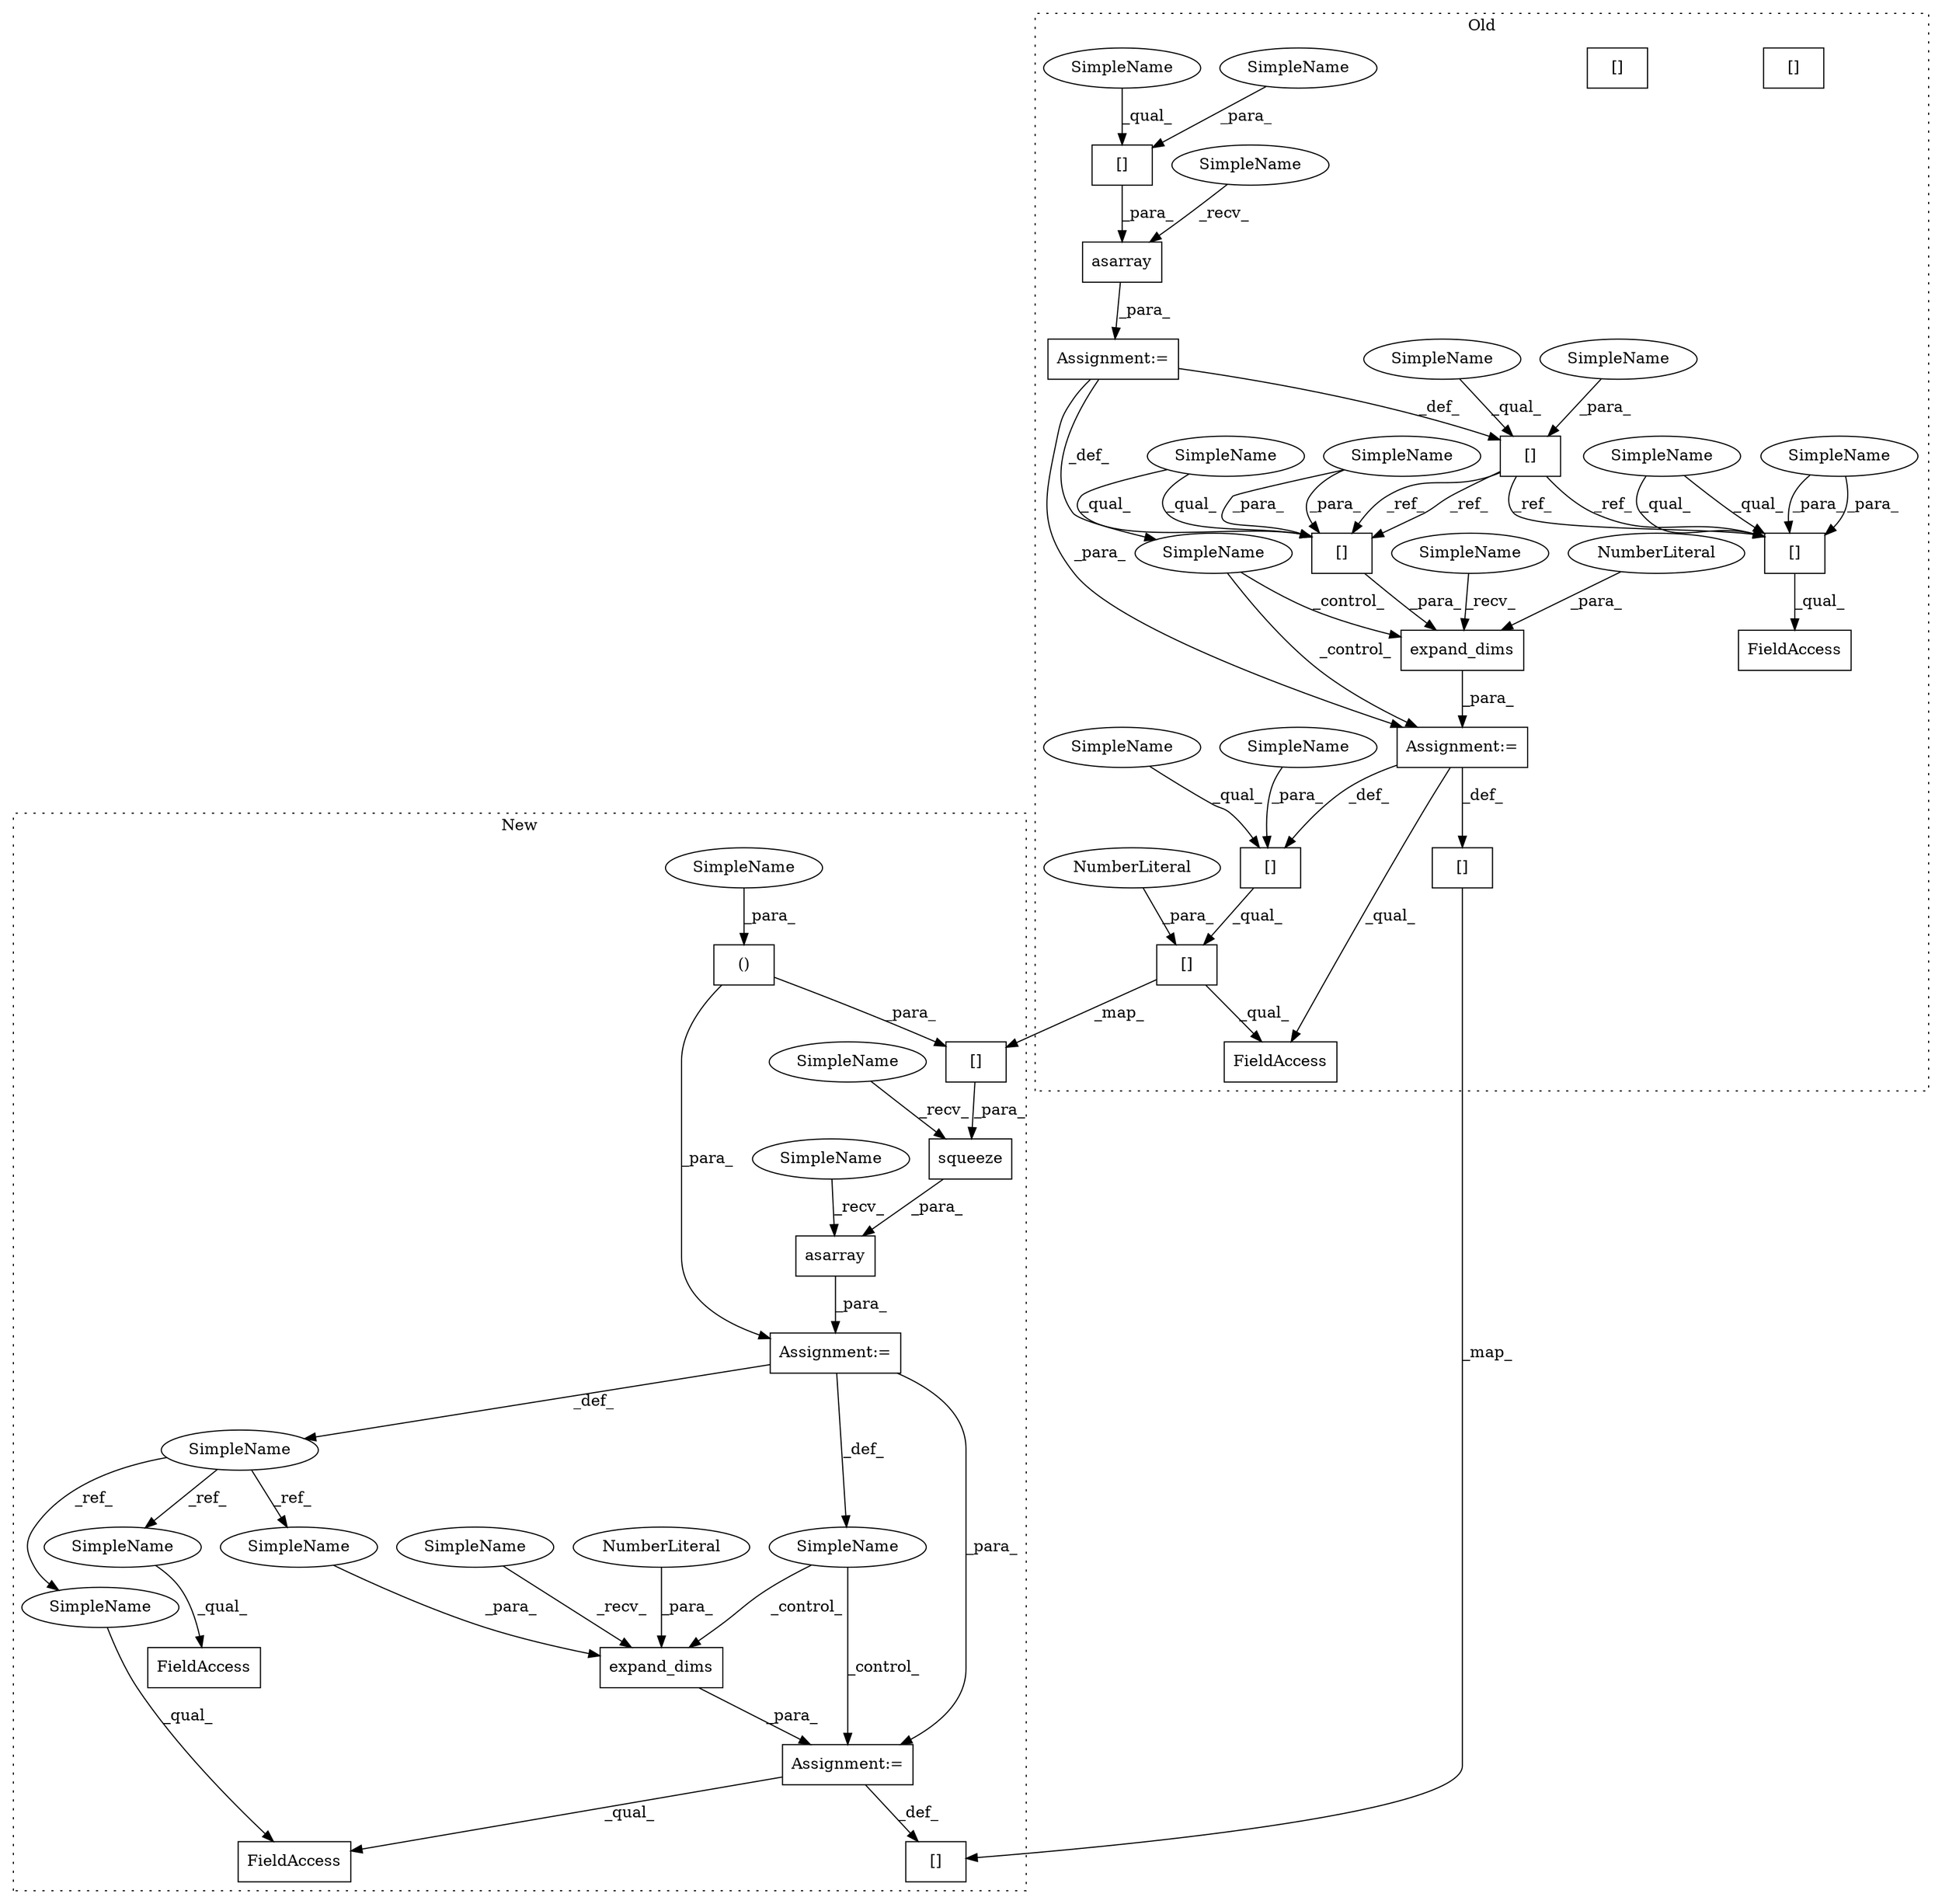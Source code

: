 digraph G {
subgraph cluster0 {
1 [label="asarray" a="32" s="2836,2853" l="8,1" shape="box"];
4 [label="[]" a="2" s="3384,3398" l="13,1" shape="box"];
10 [label="[]" a="2" s="3427,3438" l="10,1" shape="box"];
11 [label="NumberLiteral" a="34" s="3437" l="1" shape="ellipse"];
12 [label="[]" a="2" s="2844,2852" l="7,1" shape="box"];
13 [label="expand_dims" a="32" s="3298,3321" l="12,1" shape="box"];
14 [label="[]" a="2" s="3310,3318" l="7,1" shape="box"];
15 [label="NumberLiteral" a="34" s="3320" l="1" shape="ellipse"];
16 [label="[]" a="2" s="2820,2828" l="7,1" shape="box"];
17 [label="[]" a="2" s="3282,3290" l="7,1" shape="box"];
21 [label="FieldAccess" a="22" s="3427" l="18" shape="box"];
22 [label="[]" a="2" s="3246,3254" l="7,1" shape="box"];
23 [label="FieldAccess" a="22" s="3246" l="14" shape="box"];
24 [label="SimpleName" a="42" s="" l="" shape="ellipse"];
25 [label="Assignment:=" a="7" s="3291" l="1" shape="box"];
29 [label="Assignment:=" a="7" s="2829" l="1" shape="box"];
30 [label="SimpleName" a="42" s="2827" l="1" shape="ellipse"];
31 [label="SimpleName" a="42" s="3253" l="1" shape="ellipse"];
32 [label="SimpleName" a="42" s="3317" l="1" shape="ellipse"];
33 [label="SimpleName" a="42" s="3289" l="1" shape="ellipse"];
34 [label="SimpleName" a="42" s="2851" l="1" shape="ellipse"];
35 [label="[]" a="2" s="3246,3254" l="7,1" shape="box"];
36 [label="[]" a="2" s="3310,3318" l="7,1" shape="box"];
41 [label="SimpleName" a="42" s="2830" l="5" shape="ellipse"];
42 [label="SimpleName" a="42" s="3292" l="5" shape="ellipse"];
46 [label="SimpleName" a="42" s="3246" l="6" shape="ellipse"];
47 [label="SimpleName" a="42" s="2844" l="6" shape="ellipse"];
48 [label="SimpleName" a="42" s="3310" l="6" shape="ellipse"];
49 [label="SimpleName" a="42" s="3282" l="6" shape="ellipse"];
50 [label="SimpleName" a="42" s="2820" l="6" shape="ellipse"];
label = "Old";
style="dotted";
}
subgraph cluster1 {
2 [label="expand_dims" a="32" s="3404,3429" l="12,1" shape="box"];
3 [label="[]" a="2" s="3492,3506" l="13,1" shape="box"];
5 [label="asarray" a="32" s="2869,2948" l="8,1" shape="box"];
6 [label="()" a="106" s="2914" l="31" shape="box"];
7 [label="squeeze" a="32" s="2883,2947" l="8,1" shape="box"];
8 [label="NumberLiteral" a="34" s="3428" l="1" shape="ellipse"];
9 [label="[]" a="2" s="2891,2945" l="23,2" shape="box"];
18 [label="SimpleName" a="42" s="2851" l="11" shape="ellipse"];
19 [label="FieldAccess" a="22" s="3347" l="16" shape="box"];
20 [label="FieldAccess" a="22" s="3535" l="17" shape="box"];
26 [label="SimpleName" a="42" s="" l="" shape="ellipse"];
27 [label="Assignment:=" a="7" s="3397" l="1" shape="box"];
28 [label="Assignment:=" a="7" s="2862" l="1" shape="box"];
37 [label="SimpleName" a="42" s="2914" l="8" shape="ellipse"];
38 [label="SimpleName" a="42" s="2877" l="5" shape="ellipse"];
39 [label="SimpleName" a="42" s="2863" l="5" shape="ellipse"];
40 [label="SimpleName" a="42" s="3398" l="5" shape="ellipse"];
43 [label="SimpleName" a="42" s="3347" l="11" shape="ellipse"];
44 [label="SimpleName" a="42" s="3535" l="11" shape="ellipse"];
45 [label="SimpleName" a="42" s="3416" l="11" shape="ellipse"];
label = "New";
style="dotted";
}
1 -> 29 [label="_para_"];
2 -> 27 [label="_para_"];
4 -> 3 [label="_map_"];
5 -> 28 [label="_para_"];
6 -> 28 [label="_para_"];
6 -> 9 [label="_para_"];
7 -> 5 [label="_para_"];
8 -> 2 [label="_para_"];
9 -> 7 [label="_para_"];
10 -> 21 [label="_qual_"];
10 -> 9 [label="_map_"];
11 -> 10 [label="_para_"];
12 -> 1 [label="_para_"];
13 -> 25 [label="_para_"];
15 -> 13 [label="_para_"];
16 -> 36 [label="_ref_"];
16 -> 35 [label="_ref_"];
16 -> 35 [label="_ref_"];
16 -> 36 [label="_ref_"];
17 -> 10 [label="_qual_"];
18 -> 43 [label="_ref_"];
18 -> 44 [label="_ref_"];
18 -> 45 [label="_ref_"];
24 -> 13 [label="_control_"];
24 -> 25 [label="_control_"];
25 -> 21 [label="_qual_"];
25 -> 17 [label="_def_"];
25 -> 4 [label="_def_"];
26 -> 2 [label="_control_"];
26 -> 27 [label="_control_"];
27 -> 20 [label="_qual_"];
27 -> 3 [label="_def_"];
28 -> 18 [label="_def_"];
28 -> 26 [label="_def_"];
28 -> 27 [label="_para_"];
29 -> 24 [label="_def_"];
29 -> 25 [label="_para_"];
29 -> 16 [label="_def_"];
30 -> 16 [label="_para_"];
31 -> 35 [label="_para_"];
31 -> 35 [label="_para_"];
32 -> 36 [label="_para_"];
32 -> 36 [label="_para_"];
33 -> 17 [label="_para_"];
34 -> 12 [label="_para_"];
35 -> 23 [label="_qual_"];
36 -> 13 [label="_para_"];
37 -> 6 [label="_para_"];
38 -> 7 [label="_recv_"];
39 -> 5 [label="_recv_"];
40 -> 2 [label="_recv_"];
41 -> 1 [label="_recv_"];
42 -> 13 [label="_recv_"];
43 -> 19 [label="_qual_"];
44 -> 20 [label="_qual_"];
45 -> 2 [label="_para_"];
46 -> 35 [label="_qual_"];
46 -> 35 [label="_qual_"];
47 -> 12 [label="_qual_"];
48 -> 36 [label="_qual_"];
48 -> 36 [label="_qual_"];
49 -> 17 [label="_qual_"];
50 -> 16 [label="_qual_"];
}